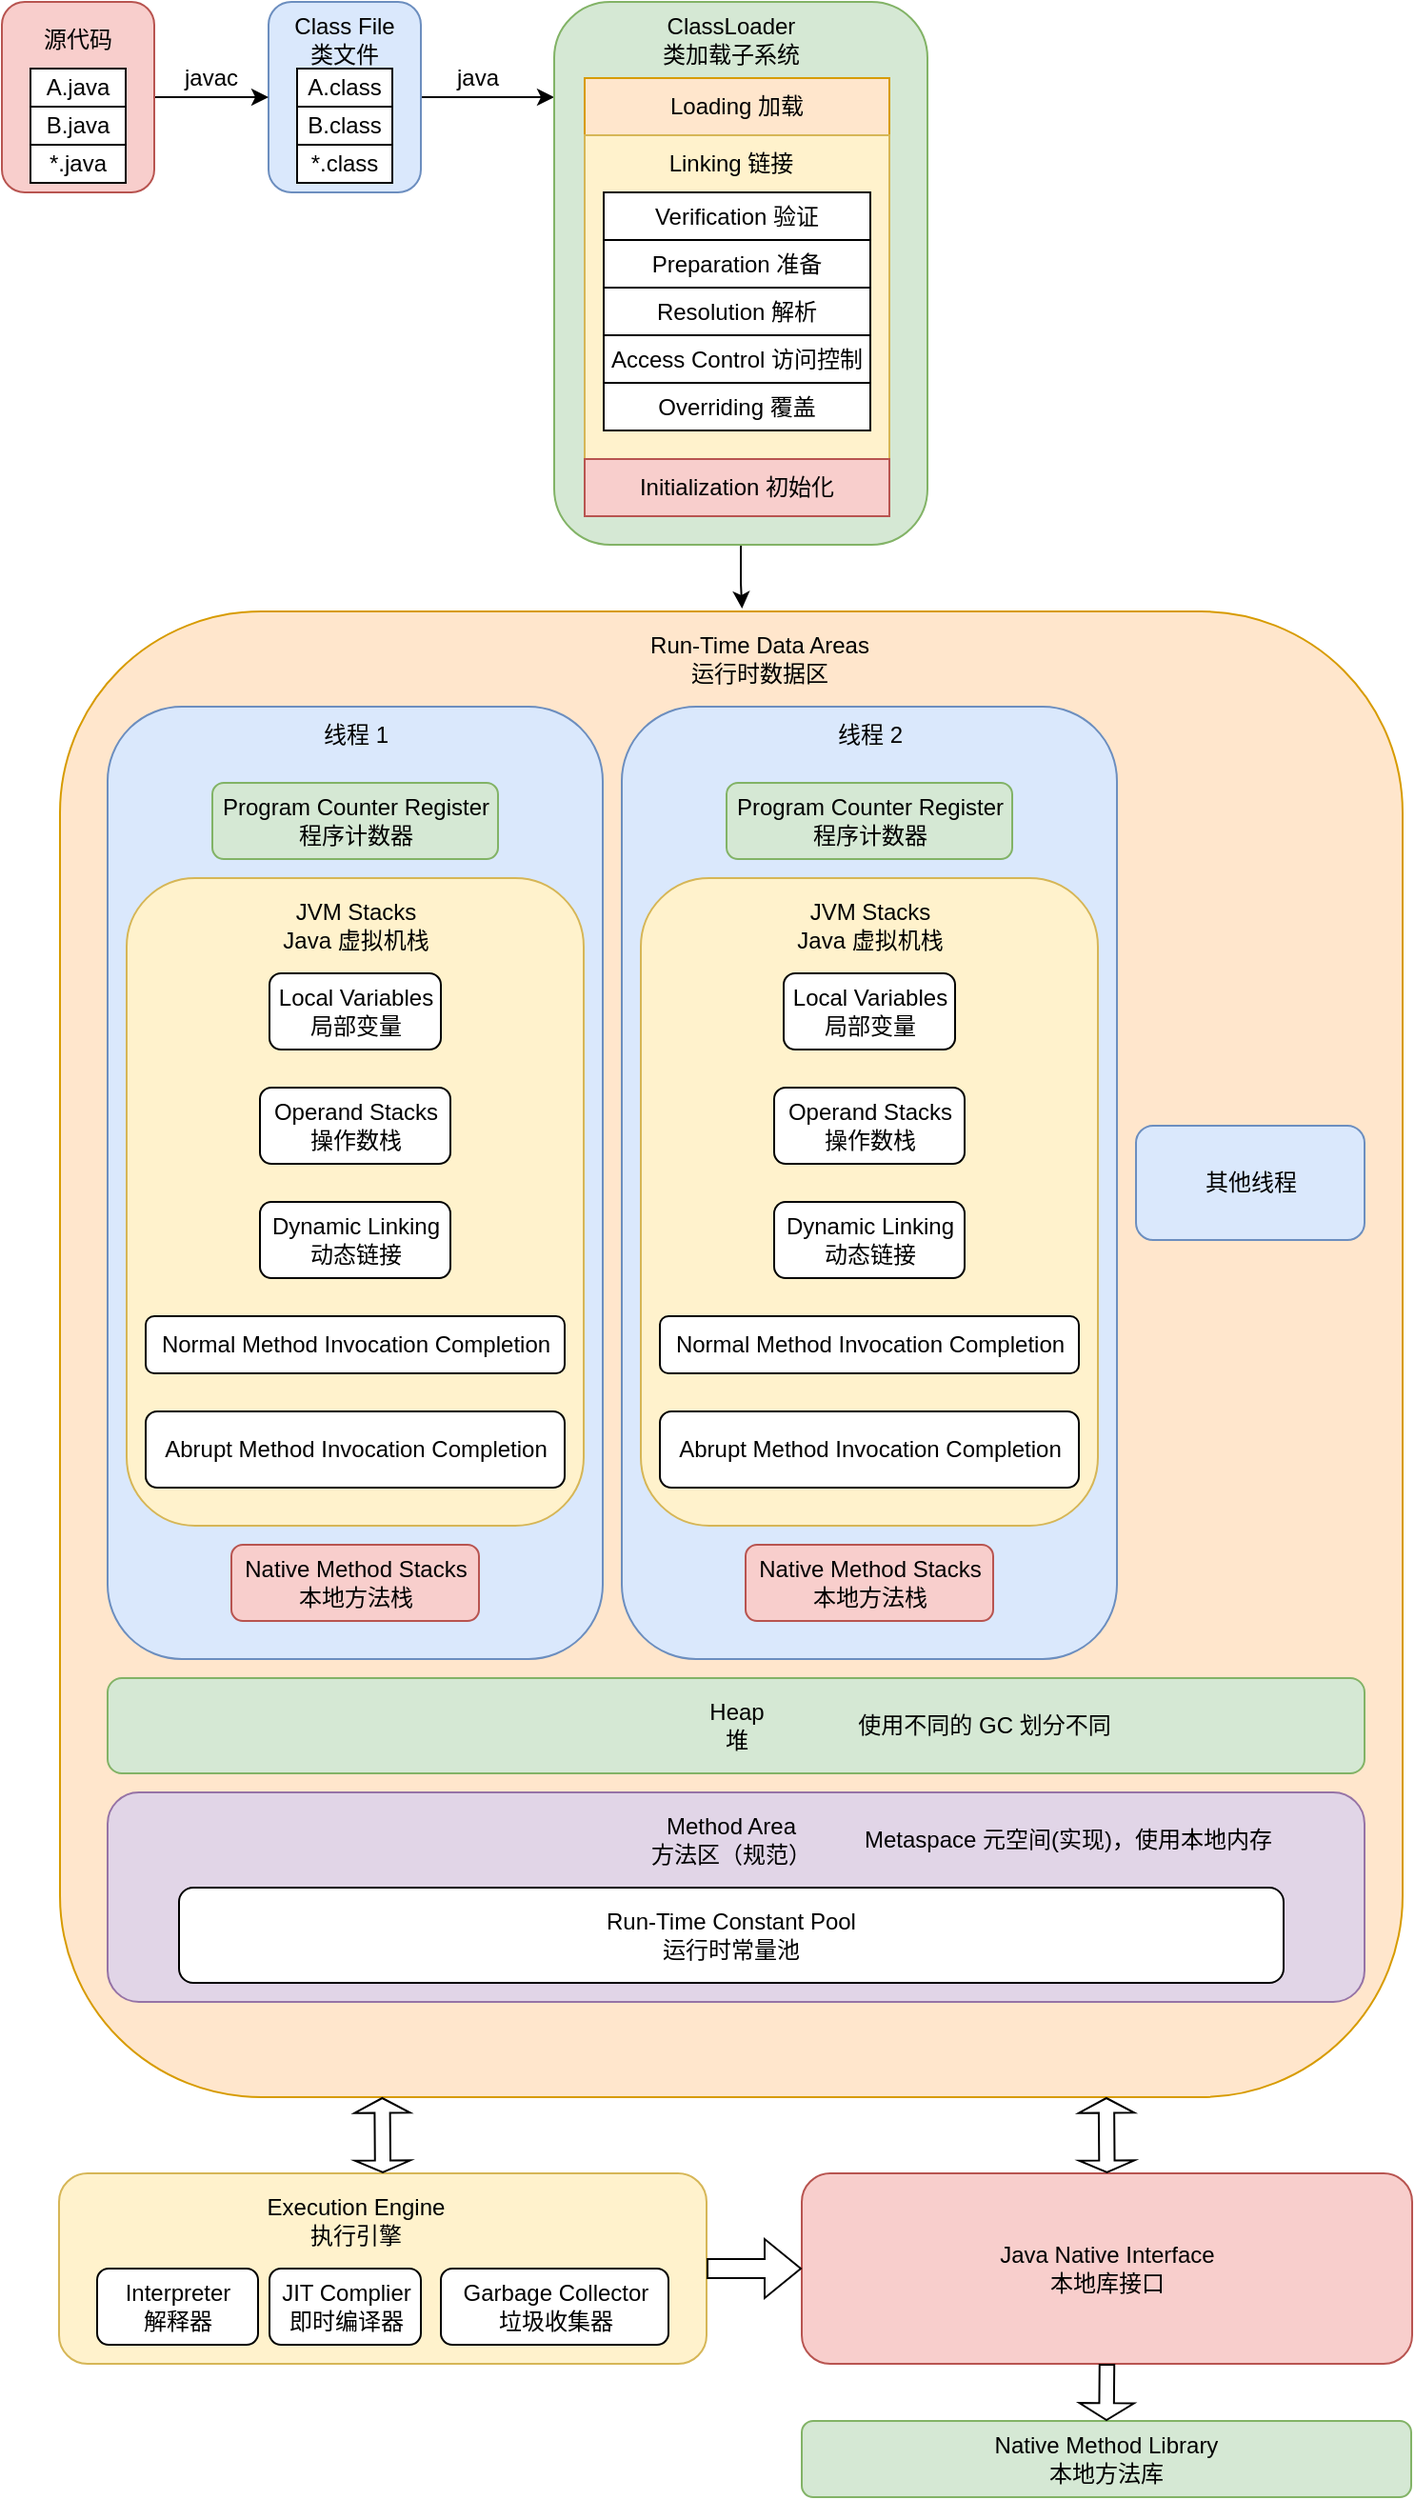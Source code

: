 <mxfile version="19.0.3" type="github">
  <diagram id="6Tbeg6fiVKVev9_hLxLQ" name="JDK 8">
    <mxGraphModel dx="1485" dy="1353" grid="1" gridSize="10" guides="1" tooltips="1" connect="1" arrows="1" fold="1" page="1" pageScale="1" pageWidth="827" pageHeight="1169" math="0" shadow="0">
      <root>
        <mxCell id="0" />
        <mxCell id="1" parent="0" />
        <mxCell id="T1TRoeOnjynByPeJNpTR-3" value="" style="rounded=1;whiteSpace=wrap;html=1;fillColor=#ffe6cc;strokeColor=#d79b00;" parent="1" vertex="1">
          <mxGeometry x="70.5" y="680" width="705" height="780" as="geometry" />
        </mxCell>
        <mxCell id="Zx5-llk8cj9wXCDovJZm-15" value="" style="rounded=1;whiteSpace=wrap;html=1;fillColor=#dae8fc;strokeColor=#6c8ebf;" vertex="1" parent="1">
          <mxGeometry x="95.5" y="730" width="260" height="500" as="geometry" />
        </mxCell>
        <mxCell id="T1TRoeOnjynByPeJNpTR-21" style="edgeStyle=orthogonalEdgeStyle;rounded=0;orthogonalLoop=1;jettySize=auto;html=1;" parent="1" source="T1TRoeOnjynByPeJNpTR-1" edge="1">
          <mxGeometry relative="1" as="geometry">
            <mxPoint x="330.0" y="410" as="targetPoint" />
          </mxGeometry>
        </mxCell>
        <mxCell id="T1TRoeOnjynByPeJNpTR-1" value="" style="rounded=1;whiteSpace=wrap;html=1;fillColor=#dae8fc;strokeColor=#6c8ebf;" parent="1" vertex="1">
          <mxGeometry x="180" y="360" width="80" height="100" as="geometry" />
        </mxCell>
        <mxCell id="Zx5-llk8cj9wXCDovJZm-36" style="edgeStyle=orthogonalEdgeStyle;rounded=0;orthogonalLoop=1;jettySize=auto;html=1;entryX=0.508;entryY=-0.002;entryDx=0;entryDy=0;entryPerimeter=0;" edge="1" parent="1" source="T1TRoeOnjynByPeJNpTR-2" target="T1TRoeOnjynByPeJNpTR-3">
          <mxGeometry relative="1" as="geometry" />
        </mxCell>
        <mxCell id="T1TRoeOnjynByPeJNpTR-2" value="" style="rounded=1;whiteSpace=wrap;html=1;fillColor=#d5e8d4;strokeColor=#82b366;" parent="1" vertex="1">
          <mxGeometry x="330" y="360" width="196" height="285" as="geometry" />
        </mxCell>
        <mxCell id="T1TRoeOnjynByPeJNpTR-4" value="" style="rounded=1;whiteSpace=wrap;html=1;fillColor=#fff2cc;strokeColor=#d6b656;" parent="1" vertex="1">
          <mxGeometry x="70" y="1500" width="340" height="100" as="geometry" />
        </mxCell>
        <mxCell id="T1TRoeOnjynByPeJNpTR-5" value="Java Native Interface&lt;br&gt;本地库接口" style="rounded=1;whiteSpace=wrap;html=1;fillColor=#f8cecc;strokeColor=#b85450;" parent="1" vertex="1">
          <mxGeometry x="460" y="1500" width="320.5" height="100" as="geometry" />
        </mxCell>
        <mxCell id="T1TRoeOnjynByPeJNpTR-6" value="Class File&lt;br&gt;类文件" style="text;html=1;strokeColor=none;fillColor=none;align=center;verticalAlign=middle;whiteSpace=wrap;rounded=0;" parent="1" vertex="1">
          <mxGeometry x="190" y="365" width="60" height="30" as="geometry" />
        </mxCell>
        <mxCell id="T1TRoeOnjynByPeJNpTR-7" value="A.class" style="rounded=0;whiteSpace=wrap;html=1;" parent="1" vertex="1">
          <mxGeometry x="195" y="395" width="50" height="20" as="geometry" />
        </mxCell>
        <mxCell id="T1TRoeOnjynByPeJNpTR-8" value="B.class" style="rounded=0;whiteSpace=wrap;html=1;" parent="1" vertex="1">
          <mxGeometry x="195" y="415" width="50" height="20" as="geometry" />
        </mxCell>
        <mxCell id="T1TRoeOnjynByPeJNpTR-9" value="*.class" style="rounded=0;whiteSpace=wrap;html=1;" parent="1" vertex="1">
          <mxGeometry x="195" y="435" width="50" height="20" as="geometry" />
        </mxCell>
        <mxCell id="T1TRoeOnjynByPeJNpTR-17" style="edgeStyle=orthogonalEdgeStyle;rounded=0;orthogonalLoop=1;jettySize=auto;html=1;entryX=0;entryY=0.5;entryDx=0;entryDy=0;" parent="1" source="T1TRoeOnjynByPeJNpTR-11" target="T1TRoeOnjynByPeJNpTR-1" edge="1">
          <mxGeometry relative="1" as="geometry" />
        </mxCell>
        <mxCell id="T1TRoeOnjynByPeJNpTR-11" value="" style="rounded=1;whiteSpace=wrap;html=1;fillColor=#f8cecc;strokeColor=#b85450;" parent="1" vertex="1">
          <mxGeometry x="40" y="360" width="80" height="100" as="geometry" />
        </mxCell>
        <mxCell id="T1TRoeOnjynByPeJNpTR-12" value="源代码" style="text;html=1;strokeColor=none;fillColor=none;align=center;verticalAlign=middle;whiteSpace=wrap;rounded=0;" parent="1" vertex="1">
          <mxGeometry x="50" y="365" width="60" height="30" as="geometry" />
        </mxCell>
        <mxCell id="T1TRoeOnjynByPeJNpTR-13" value="A.java" style="rounded=0;whiteSpace=wrap;html=1;" parent="1" vertex="1">
          <mxGeometry x="55" y="395" width="50" height="20" as="geometry" />
        </mxCell>
        <mxCell id="T1TRoeOnjynByPeJNpTR-14" value="B.java" style="rounded=0;whiteSpace=wrap;html=1;" parent="1" vertex="1">
          <mxGeometry x="55" y="415" width="50" height="20" as="geometry" />
        </mxCell>
        <mxCell id="T1TRoeOnjynByPeJNpTR-15" value="*.java" style="rounded=0;whiteSpace=wrap;html=1;" parent="1" vertex="1">
          <mxGeometry x="55" y="435" width="50" height="20" as="geometry" />
        </mxCell>
        <mxCell id="T1TRoeOnjynByPeJNpTR-19" value="javac" style="text;html=1;strokeColor=none;fillColor=none;align=center;verticalAlign=middle;whiteSpace=wrap;rounded=0;" parent="1" vertex="1">
          <mxGeometry x="120" y="385" width="60" height="30" as="geometry" />
        </mxCell>
        <mxCell id="T1TRoeOnjynByPeJNpTR-23" value="java" style="text;html=1;strokeColor=none;fillColor=none;align=center;verticalAlign=middle;whiteSpace=wrap;rounded=0;" parent="1" vertex="1">
          <mxGeometry x="260" y="385" width="60" height="30" as="geometry" />
        </mxCell>
        <mxCell id="T1TRoeOnjynByPeJNpTR-24" value="ClassLoader&lt;br&gt;类加载子系统" style="text;html=1;strokeColor=none;fillColor=none;align=center;verticalAlign=middle;whiteSpace=wrap;rounded=0;" parent="1" vertex="1">
          <mxGeometry x="383" y="365" width="80" height="30" as="geometry" />
        </mxCell>
        <mxCell id="T1TRoeOnjynByPeJNpTR-25" value="Loading 加载" style="rounded=0;whiteSpace=wrap;html=1;fillColor=#ffe6cc;strokeColor=#d79b00;" parent="1" vertex="1">
          <mxGeometry x="346" y="400" width="160" height="30" as="geometry" />
        </mxCell>
        <mxCell id="T1TRoeOnjynByPeJNpTR-26" value="" style="rounded=0;whiteSpace=wrap;html=1;fillColor=#fff2cc;strokeColor=#d6b656;" parent="1" vertex="1">
          <mxGeometry x="346" y="430" width="160" height="175" as="geometry" />
        </mxCell>
        <mxCell id="T1TRoeOnjynByPeJNpTR-27" value="Initialization 初始化" style="rounded=0;whiteSpace=wrap;html=1;fillColor=#f8cecc;strokeColor=#b85450;" parent="1" vertex="1">
          <mxGeometry x="346" y="600" width="160" height="30" as="geometry" />
        </mxCell>
        <mxCell id="T1TRoeOnjynByPeJNpTR-29" value="Linking 链接" style="text;html=1;strokeColor=none;fillColor=none;align=center;verticalAlign=middle;whiteSpace=wrap;rounded=0;" parent="1" vertex="1">
          <mxGeometry x="383" y="430" width="80" height="30" as="geometry" />
        </mxCell>
        <mxCell id="T1TRoeOnjynByPeJNpTR-30" value="Verification 验证" style="rounded=0;whiteSpace=wrap;html=1;" parent="1" vertex="1">
          <mxGeometry x="356" y="460" width="140" height="25" as="geometry" />
        </mxCell>
        <mxCell id="T1TRoeOnjynByPeJNpTR-31" value="Preparation 准备" style="rounded=0;whiteSpace=wrap;html=1;" parent="1" vertex="1">
          <mxGeometry x="356" y="485" width="140" height="25" as="geometry" />
        </mxCell>
        <mxCell id="T1TRoeOnjynByPeJNpTR-32" value="Resolution 解析" style="rounded=0;whiteSpace=wrap;html=1;" parent="1" vertex="1">
          <mxGeometry x="356" y="510" width="140" height="25" as="geometry" />
        </mxCell>
        <mxCell id="T1TRoeOnjynByPeJNpTR-33" value="Access Control 访问控制" style="rounded=0;whiteSpace=wrap;html=1;" parent="1" vertex="1">
          <mxGeometry x="356" y="535" width="140" height="25" as="geometry" />
        </mxCell>
        <mxCell id="T1TRoeOnjynByPeJNpTR-34" value="Overriding 覆盖" style="rounded=0;whiteSpace=wrap;html=1;" parent="1" vertex="1">
          <mxGeometry x="356" y="560" width="140" height="25" as="geometry" />
        </mxCell>
        <mxCell id="Zx5-llk8cj9wXCDovJZm-1" value="Run-Time Data Areas&lt;br&gt;运行时数据区" style="text;html=1;strokeColor=none;fillColor=none;align=center;verticalAlign=middle;whiteSpace=wrap;rounded=0;" vertex="1" parent="1">
          <mxGeometry x="373" y="690" width="130" height="30" as="geometry" />
        </mxCell>
        <mxCell id="Zx5-llk8cj9wXCDovJZm-2" value="&lt;span style=&quot;&quot;&gt;Program Counter Register&lt;/span&gt;&lt;br style=&quot;&quot;&gt;&lt;span style=&quot;&quot;&gt;程序计数器&lt;/span&gt;" style="rounded=1;whiteSpace=wrap;html=1;fillColor=#d5e8d4;strokeColor=#82b366;" vertex="1" parent="1">
          <mxGeometry x="150.5" y="770" width="150" height="40" as="geometry" />
        </mxCell>
        <mxCell id="Zx5-llk8cj9wXCDovJZm-4" value="" style="rounded=1;whiteSpace=wrap;html=1;fillColor=#fff2cc;strokeColor=#d6b656;" vertex="1" parent="1">
          <mxGeometry x="105.5" y="820" width="240" height="340" as="geometry" />
        </mxCell>
        <mxCell id="Zx5-llk8cj9wXCDovJZm-5" value="JVM Stacks&lt;br&gt;Java 虚拟机栈" style="text;html=1;strokeColor=none;fillColor=none;align=center;verticalAlign=middle;whiteSpace=wrap;rounded=0;" vertex="1" parent="1">
          <mxGeometry x="180.5" y="830" width="90" height="30" as="geometry" />
        </mxCell>
        <mxCell id="Zx5-llk8cj9wXCDovJZm-6" value="Heap&lt;br&gt;堆" style="rounded=1;whiteSpace=wrap;html=1;fillColor=#d5e8d4;strokeColor=#82b366;" vertex="1" parent="1">
          <mxGeometry x="95.5" y="1240" width="660" height="50" as="geometry" />
        </mxCell>
        <mxCell id="Zx5-llk8cj9wXCDovJZm-7" value="" style="rounded=1;whiteSpace=wrap;html=1;fillColor=#e1d5e7;strokeColor=#9673a6;" vertex="1" parent="1">
          <mxGeometry x="95.5" y="1300" width="660" height="110" as="geometry" />
        </mxCell>
        <mxCell id="Zx5-llk8cj9wXCDovJZm-8" value="Run-Time Constant Pool&lt;br&gt;运行时常量池" style="rounded=1;whiteSpace=wrap;html=1;" vertex="1" parent="1">
          <mxGeometry x="133" y="1350" width="580" height="50" as="geometry" />
        </mxCell>
        <mxCell id="Zx5-llk8cj9wXCDovJZm-9" value="Native Method Stacks&lt;br&gt;本地方法栈" style="rounded=1;whiteSpace=wrap;html=1;fillColor=#f8cecc;strokeColor=#b85450;" vertex="1" parent="1">
          <mxGeometry x="160.5" y="1170" width="130" height="40" as="geometry" />
        </mxCell>
        <mxCell id="Zx5-llk8cj9wXCDovJZm-10" value="Local Variables&lt;br&gt;局部变量" style="rounded=1;whiteSpace=wrap;html=1;" vertex="1" parent="1">
          <mxGeometry x="180.5" y="870" width="90" height="40" as="geometry" />
        </mxCell>
        <mxCell id="Zx5-llk8cj9wXCDovJZm-11" value="Operand Stacks&lt;br&gt;操作数栈" style="rounded=1;whiteSpace=wrap;html=1;" vertex="1" parent="1">
          <mxGeometry x="175.5" y="930" width="100" height="40" as="geometry" />
        </mxCell>
        <mxCell id="Zx5-llk8cj9wXCDovJZm-12" value="Dynamic Linking&lt;br&gt;动态链接" style="rounded=1;whiteSpace=wrap;html=1;" vertex="1" parent="1">
          <mxGeometry x="175.5" y="990" width="100" height="40" as="geometry" />
        </mxCell>
        <mxCell id="Zx5-llk8cj9wXCDovJZm-13" value="Normal Method Invocation Completion" style="rounded=1;whiteSpace=wrap;html=1;" vertex="1" parent="1">
          <mxGeometry x="115.5" y="1050" width="220" height="30" as="geometry" />
        </mxCell>
        <mxCell id="Zx5-llk8cj9wXCDovJZm-14" value="Abrupt Method Invocation Completion" style="rounded=1;whiteSpace=wrap;html=1;" vertex="1" parent="1">
          <mxGeometry x="115.5" y="1100" width="220" height="40" as="geometry" />
        </mxCell>
        <mxCell id="Zx5-llk8cj9wXCDovJZm-16" value="线程 1" style="text;html=1;strokeColor=none;fillColor=none;align=center;verticalAlign=middle;whiteSpace=wrap;rounded=0;" vertex="1" parent="1">
          <mxGeometry x="195.5" y="730" width="60" height="30" as="geometry" />
        </mxCell>
        <mxCell id="Zx5-llk8cj9wXCDovJZm-17" value="Method Area&lt;br&gt;方法区（规范）" style="text;html=1;strokeColor=none;fillColor=none;align=center;verticalAlign=middle;whiteSpace=wrap;rounded=0;" vertex="1" parent="1">
          <mxGeometry x="378" y="1310" width="90" height="30" as="geometry" />
        </mxCell>
        <mxCell id="Zx5-llk8cj9wXCDovJZm-18" value="" style="rounded=1;whiteSpace=wrap;html=1;fillColor=#dae8fc;strokeColor=#6c8ebf;" vertex="1" parent="1">
          <mxGeometry x="365.5" y="730" width="260" height="500" as="geometry" />
        </mxCell>
        <mxCell id="Zx5-llk8cj9wXCDovJZm-19" value="&lt;span style=&quot;&quot;&gt;Program Counter Register&lt;/span&gt;&lt;br style=&quot;&quot;&gt;&lt;span style=&quot;&quot;&gt;程序计数器&lt;/span&gt;" style="rounded=1;whiteSpace=wrap;html=1;fillColor=#d5e8d4;strokeColor=#82b366;" vertex="1" parent="1">
          <mxGeometry x="420.5" y="770" width="150" height="40" as="geometry" />
        </mxCell>
        <mxCell id="Zx5-llk8cj9wXCDovJZm-20" value="" style="rounded=1;whiteSpace=wrap;html=1;fillColor=#fff2cc;strokeColor=#d6b656;" vertex="1" parent="1">
          <mxGeometry x="375.5" y="820" width="240" height="340" as="geometry" />
        </mxCell>
        <mxCell id="Zx5-llk8cj9wXCDovJZm-21" value="JVM Stacks&lt;br&gt;Java 虚拟机栈" style="text;html=1;strokeColor=none;fillColor=none;align=center;verticalAlign=middle;whiteSpace=wrap;rounded=0;" vertex="1" parent="1">
          <mxGeometry x="450.5" y="830" width="90" height="30" as="geometry" />
        </mxCell>
        <mxCell id="Zx5-llk8cj9wXCDovJZm-22" value="Native Method Stacks&lt;br&gt;本地方法栈" style="rounded=1;whiteSpace=wrap;html=1;fillColor=#f8cecc;strokeColor=#b85450;" vertex="1" parent="1">
          <mxGeometry x="430.5" y="1170" width="130" height="40" as="geometry" />
        </mxCell>
        <mxCell id="Zx5-llk8cj9wXCDovJZm-23" value="Local Variables&lt;br&gt;局部变量" style="rounded=1;whiteSpace=wrap;html=1;" vertex="1" parent="1">
          <mxGeometry x="450.5" y="870" width="90" height="40" as="geometry" />
        </mxCell>
        <mxCell id="Zx5-llk8cj9wXCDovJZm-24" value="Operand Stacks&lt;br&gt;操作数栈" style="rounded=1;whiteSpace=wrap;html=1;" vertex="1" parent="1">
          <mxGeometry x="445.5" y="930" width="100" height="40" as="geometry" />
        </mxCell>
        <mxCell id="Zx5-llk8cj9wXCDovJZm-25" value="Dynamic Linking&lt;br&gt;动态链接" style="rounded=1;whiteSpace=wrap;html=1;" vertex="1" parent="1">
          <mxGeometry x="445.5" y="990" width="100" height="40" as="geometry" />
        </mxCell>
        <mxCell id="Zx5-llk8cj9wXCDovJZm-26" value="Normal Method Invocation Completion" style="rounded=1;whiteSpace=wrap;html=1;" vertex="1" parent="1">
          <mxGeometry x="385.5" y="1050" width="220" height="30" as="geometry" />
        </mxCell>
        <mxCell id="Zx5-llk8cj9wXCDovJZm-27" value="Abrupt Method Invocation Completion" style="rounded=1;whiteSpace=wrap;html=1;" vertex="1" parent="1">
          <mxGeometry x="385.5" y="1100" width="220" height="40" as="geometry" />
        </mxCell>
        <mxCell id="Zx5-llk8cj9wXCDovJZm-28" value="线程 2" style="text;html=1;strokeColor=none;fillColor=none;align=center;verticalAlign=middle;whiteSpace=wrap;rounded=0;" vertex="1" parent="1">
          <mxGeometry x="465.5" y="730" width="60" height="30" as="geometry" />
        </mxCell>
        <mxCell id="Zx5-llk8cj9wXCDovJZm-29" value="其他线程" style="rounded=1;whiteSpace=wrap;html=1;fillColor=#dae8fc;strokeColor=#6c8ebf;" vertex="1" parent="1">
          <mxGeometry x="635.5" y="950" width="120" height="60" as="geometry" />
        </mxCell>
        <mxCell id="Zx5-llk8cj9wXCDovJZm-32" value="使用不同的 GC 划分不同" style="text;html=1;strokeColor=none;fillColor=none;align=center;verticalAlign=middle;whiteSpace=wrap;rounded=0;" vertex="1" parent="1">
          <mxGeometry x="480.5" y="1250" width="149.5" height="30" as="geometry" />
        </mxCell>
        <mxCell id="Zx5-llk8cj9wXCDovJZm-33" value="Metaspace 元空间(实现)，使用本地内存" style="text;html=1;strokeColor=none;fillColor=none;align=center;verticalAlign=middle;whiteSpace=wrap;rounded=0;" vertex="1" parent="1">
          <mxGeometry x="490" y="1310" width="220" height="30" as="geometry" />
        </mxCell>
        <mxCell id="Zx5-llk8cj9wXCDovJZm-37" value="Interpreter&lt;br&gt;解释器" style="rounded=1;whiteSpace=wrap;html=1;" vertex="1" parent="1">
          <mxGeometry x="90" y="1550" width="84.5" height="40" as="geometry" />
        </mxCell>
        <mxCell id="Zx5-llk8cj9wXCDovJZm-38" value="JIT Complier&lt;br&gt;即时编译器" style="rounded=1;whiteSpace=wrap;html=1;" vertex="1" parent="1">
          <mxGeometry x="180.5" y="1550" width="79.5" height="40" as="geometry" />
        </mxCell>
        <mxCell id="Zx5-llk8cj9wXCDovJZm-39" value="Garbage Collector&lt;br&gt;垃圾收集器" style="rounded=1;whiteSpace=wrap;html=1;" vertex="1" parent="1">
          <mxGeometry x="270.5" y="1550" width="119.5" height="40" as="geometry" />
        </mxCell>
        <mxCell id="Zx5-llk8cj9wXCDovJZm-40" value="Execution Engine&lt;br&gt;执行引擎" style="text;html=1;strokeColor=none;fillColor=none;align=center;verticalAlign=middle;whiteSpace=wrap;rounded=0;" vertex="1" parent="1">
          <mxGeometry x="170.5" y="1510" width="110" height="30" as="geometry" />
        </mxCell>
        <mxCell id="Zx5-llk8cj9wXCDovJZm-41" value="" style="shape=flexArrow;endArrow=classic;startArrow=classic;html=1;rounded=0;exitX=0.5;exitY=0;exitDx=0;exitDy=0;width=8.122;startSize=1.746;endSize=2.247;entryX=0.24;entryY=1;entryDx=0;entryDy=0;entryPerimeter=0;" edge="1" parent="1" source="T1TRoeOnjynByPeJNpTR-4" target="T1TRoeOnjynByPeJNpTR-3">
          <mxGeometry width="100" height="100" relative="1" as="geometry">
            <mxPoint x="380" y="1460" as="sourcePoint" />
            <mxPoint x="425" y="1460" as="targetPoint" />
          </mxGeometry>
        </mxCell>
        <mxCell id="Zx5-llk8cj9wXCDovJZm-42" value="" style="shape=flexArrow;endArrow=classic;startArrow=classic;html=1;rounded=0;exitX=0.5;exitY=0;exitDx=0;exitDy=0;width=8.122;startSize=1.746;endSize=2.247;entryX=0.24;entryY=1;entryDx=0;entryDy=0;entryPerimeter=0;" edge="1" parent="1">
          <mxGeometry width="100" height="100" relative="1" as="geometry">
            <mxPoint x="620.25" y="1500" as="sourcePoint" />
            <mxPoint x="619.95" y="1460" as="targetPoint" />
          </mxGeometry>
        </mxCell>
        <mxCell id="Zx5-llk8cj9wXCDovJZm-43" value="" style="shape=flexArrow;endArrow=classic;html=1;rounded=0;exitX=1;exitY=0.5;exitDx=0;exitDy=0;" edge="1" parent="1" source="T1TRoeOnjynByPeJNpTR-4" target="T1TRoeOnjynByPeJNpTR-5">
          <mxGeometry width="50" height="50" relative="1" as="geometry">
            <mxPoint x="430" y="1410" as="sourcePoint" />
            <mxPoint x="480" y="1360" as="targetPoint" />
          </mxGeometry>
        </mxCell>
        <mxCell id="Zx5-llk8cj9wXCDovJZm-44" value="Native Method Library&lt;br&gt;本地方法库" style="rounded=1;whiteSpace=wrap;html=1;fillColor=#d5e8d4;strokeColor=#82b366;" vertex="1" parent="1">
          <mxGeometry x="460" y="1630" width="320" height="40" as="geometry" />
        </mxCell>
        <mxCell id="Zx5-llk8cj9wXCDovJZm-45" value="" style="shape=flexArrow;endArrow=classic;html=1;rounded=0;exitX=0.5;exitY=1;exitDx=0;exitDy=0;entryX=0.5;entryY=0;entryDx=0;entryDy=0;width=7.719;endSize=2.625;" edge="1" parent="1" source="T1TRoeOnjynByPeJNpTR-5" target="Zx5-llk8cj9wXCDovJZm-44">
          <mxGeometry width="50" height="50" relative="1" as="geometry">
            <mxPoint x="490" y="1470" as="sourcePoint" />
            <mxPoint x="540" y="1420" as="targetPoint" />
          </mxGeometry>
        </mxCell>
      </root>
    </mxGraphModel>
  </diagram>
</mxfile>
